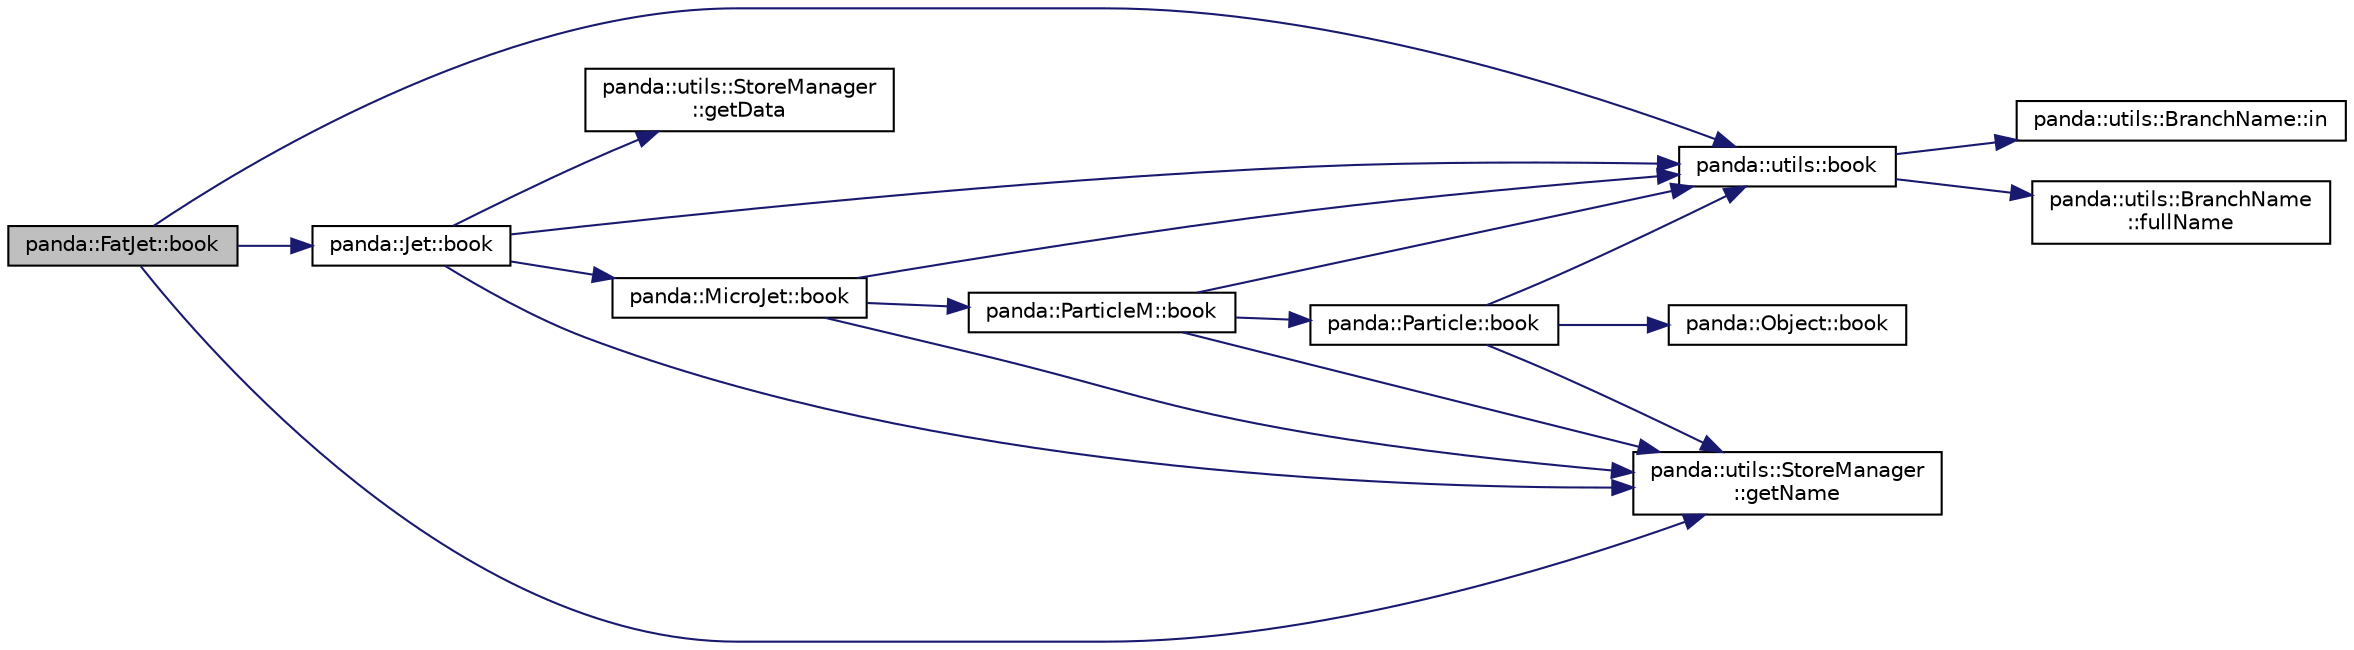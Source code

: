digraph "panda::FatJet::book"
{
 // INTERACTIVE_SVG=YES
  edge [fontname="Helvetica",fontsize="10",labelfontname="Helvetica",labelfontsize="10"];
  node [fontname="Helvetica",fontsize="10",shape=record];
  rankdir="LR";
  Node1 [label="panda::FatJet::book",height=0.2,width=0.4,color="black", fillcolor="grey75", style="filled" fontcolor="black"];
  Node1 -> Node2 [color="midnightblue",fontsize="10",style="solid"];
  Node2 [label="panda::Jet::book",height=0.2,width=0.4,color="black", fillcolor="white", style="filled",URL="$classpanda_1_1Jet.html#af047a1a3e21716a28f9a1deaa9d43123",tooltip="Book new branches to the tree corresponding to the variables of this object. "];
  Node2 -> Node3 [color="midnightblue",fontsize="10",style="solid"];
  Node3 [label="panda::MicroJet::book",height=0.2,width=0.4,color="black", fillcolor="white", style="filled",URL="$classpanda_1_1MicroJet.html#a6d1f2d8a49162e3abdebd7647df6131e",tooltip="Book new branches to the tree corresponding to the variables of this object. "];
  Node3 -> Node4 [color="midnightblue",fontsize="10",style="solid"];
  Node4 [label="panda::ParticleM::book",height=0.2,width=0.4,color="black", fillcolor="white", style="filled",URL="$classpanda_1_1ParticleM.html#acb4f53549465b6799cc02899a1a579eb",tooltip="Book new branches to the tree corresponding to the variables of this object. "];
  Node4 -> Node5 [color="midnightblue",fontsize="10",style="solid"];
  Node5 [label="panda::Particle::book",height=0.2,width=0.4,color="black", fillcolor="white", style="filled",URL="$classpanda_1_1Particle.html#aaf351374f253978216b4a893a1766a64",tooltip="Book new branches to the tree corresponding to the variables of this object. "];
  Node5 -> Node6 [color="midnightblue",fontsize="10",style="solid"];
  Node6 [label="panda::Object::book",height=0.2,width=0.4,color="black", fillcolor="white", style="filled",URL="$classpanda_1_1Object.html#a2fcd6665633deef16e86aa4e49135dd7",tooltip="Book new branches to the tree corresponding to the variables of this object. "];
  Node5 -> Node7 [color="midnightblue",fontsize="10",style="solid"];
  Node7 [label="panda::utils::StoreManager\l::getName",height=0.2,width=0.4,color="black", fillcolor="white", style="filled",URL="$classpanda_1_1utils_1_1StoreManager.html#a6f30ec459d951e84a1196b7e2ffdcf49"];
  Node5 -> Node8 [color="midnightblue",fontsize="10",style="solid"];
  Node8 [label="panda::utils::book",height=0.2,width=0.4,color="black", fillcolor="white", style="filled",URL="$namespacepanda_1_1utils.html#aaa6c7cd5892388e6ffdf713b11abf793",tooltip="Book the branch. "];
  Node8 -> Node9 [color="midnightblue",fontsize="10",style="solid"];
  Node9 [label="panda::utils::BranchName::in",height=0.2,width=0.4,color="black", fillcolor="white", style="filled",URL="$classpanda_1_1utils_1_1BranchName.html#a6cc8a6df7c5b12a0221fd49773cca6a7",tooltip="Is the name included and not vetoed? "];
  Node8 -> Node10 [color="midnightblue",fontsize="10",style="solid"];
  Node10 [label="panda::utils::BranchName\l::fullName",height=0.2,width=0.4,color="black", fillcolor="white", style="filled",URL="$classpanda_1_1utils_1_1BranchName.html#a13958ff4a9d554d2c057c600b4f70412",tooltip="Prepend the branch name with &lt;objName.&gt;. "];
  Node4 -> Node7 [color="midnightblue",fontsize="10",style="solid"];
  Node4 -> Node8 [color="midnightblue",fontsize="10",style="solid"];
  Node3 -> Node7 [color="midnightblue",fontsize="10",style="solid"];
  Node3 -> Node8 [color="midnightblue",fontsize="10",style="solid"];
  Node2 -> Node7 [color="midnightblue",fontsize="10",style="solid"];
  Node2 -> Node8 [color="midnightblue",fontsize="10",style="solid"];
  Node2 -> Node11 [color="midnightblue",fontsize="10",style="solid"];
  Node11 [label="panda::utils::StoreManager\l::getData",height=0.2,width=0.4,color="black", fillcolor="white", style="filled",URL="$classpanda_1_1utils_1_1StoreManager.html#ae6c8fb6b0c3d25147b09ef8b92b61da8"];
  Node1 -> Node7 [color="midnightblue",fontsize="10",style="solid"];
  Node1 -> Node8 [color="midnightblue",fontsize="10",style="solid"];
}
